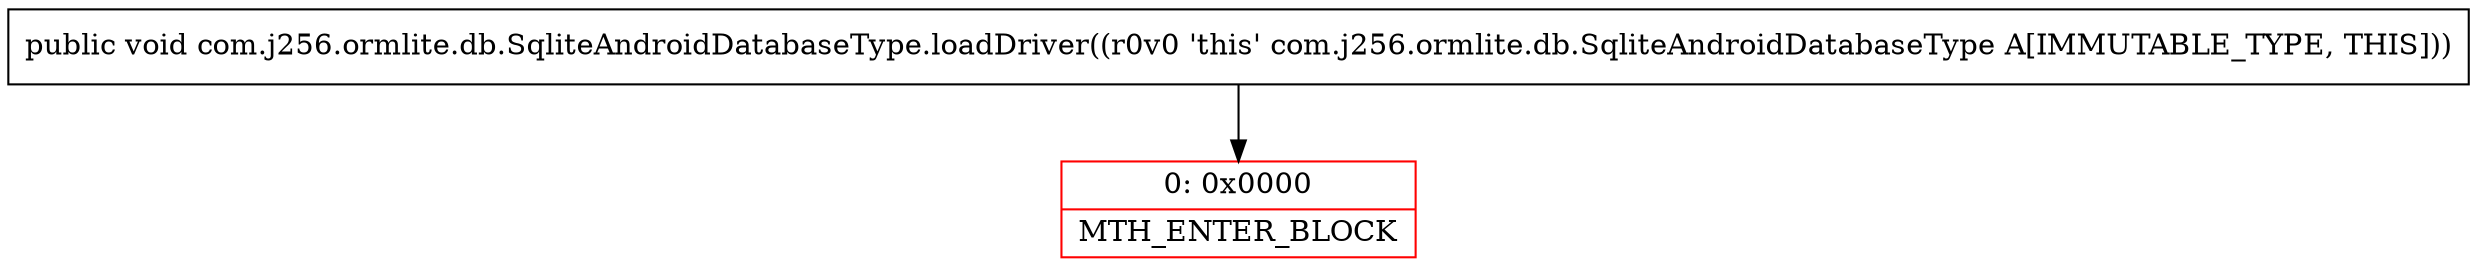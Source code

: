 digraph "CFG forcom.j256.ormlite.db.SqliteAndroidDatabaseType.loadDriver()V" {
subgraph cluster_Region_1288299183 {
label = "R(0)";
node [shape=record,color=blue];
}
Node_0 [shape=record,color=red,label="{0\:\ 0x0000|MTH_ENTER_BLOCK\l}"];
MethodNode[shape=record,label="{public void com.j256.ormlite.db.SqliteAndroidDatabaseType.loadDriver((r0v0 'this' com.j256.ormlite.db.SqliteAndroidDatabaseType A[IMMUTABLE_TYPE, THIS])) }"];
MethodNode -> Node_0;
}

